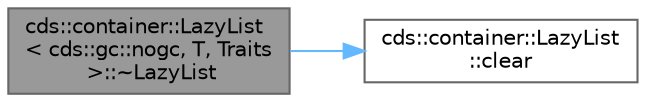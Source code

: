 digraph "cds::container::LazyList&lt; cds::gc::nogc, T, Traits &gt;::~LazyList"
{
 // LATEX_PDF_SIZE
  bgcolor="transparent";
  edge [fontname=Helvetica,fontsize=10,labelfontname=Helvetica,labelfontsize=10];
  node [fontname=Helvetica,fontsize=10,shape=box,height=0.2,width=0.4];
  rankdir="LR";
  Node1 [id="Node000001",label="cds::container::LazyList\l\< cds::gc::nogc, T, Traits\l \>::~LazyList",height=0.2,width=0.4,color="gray40", fillcolor="grey60", style="filled", fontcolor="black",tooltip="Desctructor clears the list"];
  Node1 -> Node2 [id="edge1_Node000001_Node000002",color="steelblue1",style="solid",tooltip=" "];
  Node2 [id="Node000002",label="cds::container::LazyList\l::clear",height=0.2,width=0.4,color="grey40", fillcolor="white", style="filled",URL="$classcds_1_1container_1_1_lazy_list.html#a49b9c0a0738c6faf55a9ec50fc62bd2d",tooltip="Clears the list"];
}
